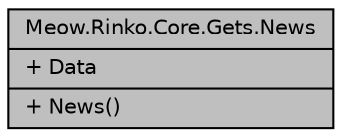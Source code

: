 digraph "Meow.Rinko.Core.Gets.News"
{
 // LATEX_PDF_SIZE
  edge [fontname="Helvetica",fontsize="10",labelfontname="Helvetica",labelfontsize="10"];
  node [fontname="Helvetica",fontsize="10",shape=record];
  Node1 [label="{Meow.Rinko.Core.Gets.News\n|+ Data\l|+ News()\l}",height=0.2,width=0.4,color="black", fillcolor="grey75", style="filled", fontcolor="black",tooltip="更新信息"];
}
